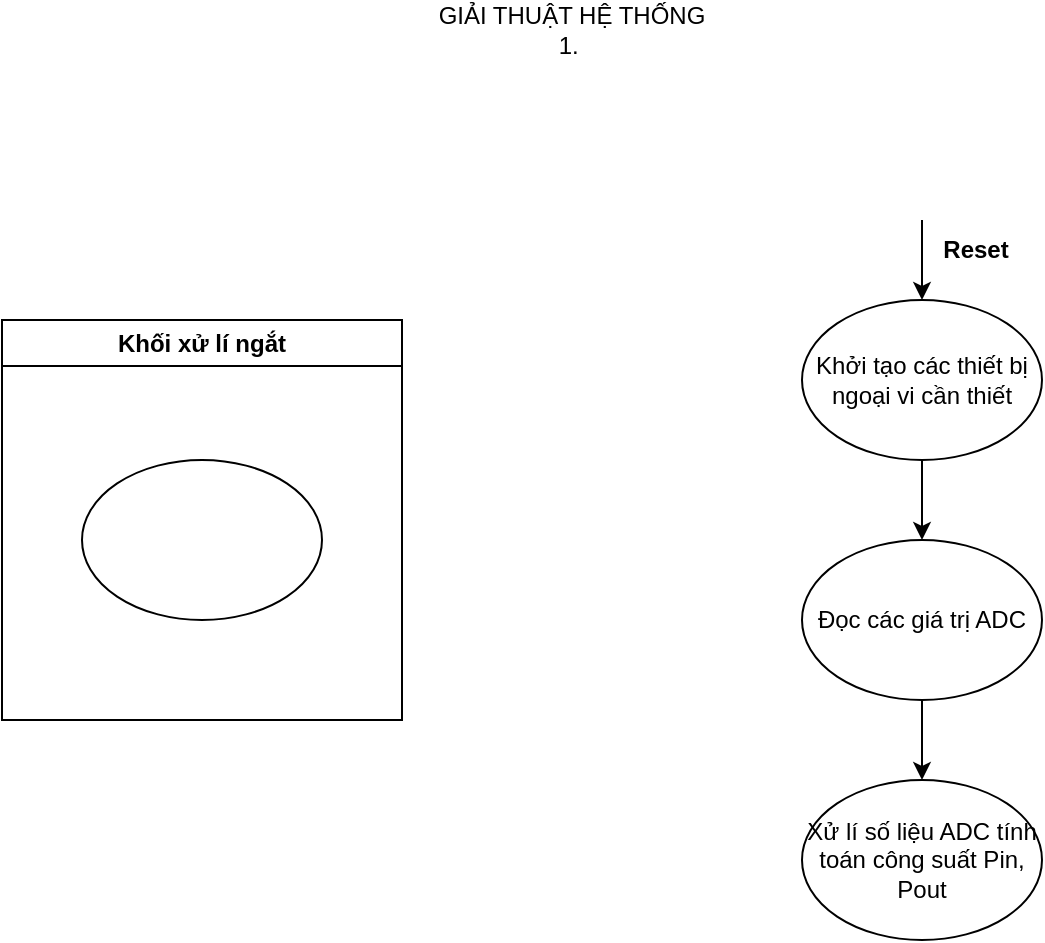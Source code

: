 <mxfile version="24.4.4" type="device">
  <diagram name="Trang-1" id="QNzVlXSFIeCX4YH0qs5_">
    <mxGraphModel dx="1458" dy="600" grid="1" gridSize="10" guides="1" tooltips="1" connect="1" arrows="1" fold="1" page="1" pageScale="1" pageWidth="827" pageHeight="1169" math="0" shadow="0">
      <root>
        <mxCell id="0" />
        <mxCell id="1" parent="0" />
        <mxCell id="c9gM8OAT63Zr5gqA5FnM-1" value="GIẢI THUẬT HỆ THỐNG&lt;div&gt;1.&amp;nbsp;&lt;/div&gt;" style="text;html=1;align=center;verticalAlign=middle;whiteSpace=wrap;rounded=0;" parent="1" vertex="1">
          <mxGeometry x="200" y="130" width="290" height="30" as="geometry" />
        </mxCell>
        <mxCell id="zfRMVuMo04ckL4am9o2B-2" value="Khối xử lí ngắt" style="swimlane;whiteSpace=wrap;html=1;" vertex="1" parent="1">
          <mxGeometry x="60" y="290" width="200" height="200" as="geometry" />
        </mxCell>
        <mxCell id="zfRMVuMo04ckL4am9o2B-4" value="" style="ellipse;whiteSpace=wrap;html=1;" vertex="1" parent="zfRMVuMo04ckL4am9o2B-2">
          <mxGeometry x="40" y="70" width="120" height="80" as="geometry" />
        </mxCell>
        <mxCell id="zfRMVuMo04ckL4am9o2B-10" style="edgeStyle=orthogonalEdgeStyle;rounded=0;orthogonalLoop=1;jettySize=auto;html=1;exitX=0.5;exitY=1;exitDx=0;exitDy=0;entryX=0.5;entryY=0;entryDx=0;entryDy=0;" edge="1" parent="1" source="zfRMVuMo04ckL4am9o2B-5" target="zfRMVuMo04ckL4am9o2B-9">
          <mxGeometry relative="1" as="geometry" />
        </mxCell>
        <mxCell id="zfRMVuMo04ckL4am9o2B-5" value="Khởi tạo các thiết bị ngoại vi cần thiết" style="ellipse;whiteSpace=wrap;html=1;" vertex="1" parent="1">
          <mxGeometry x="460" y="280" width="120" height="80" as="geometry" />
        </mxCell>
        <mxCell id="zfRMVuMo04ckL4am9o2B-7" value="" style="endArrow=classic;html=1;rounded=0;entryX=0.5;entryY=0;entryDx=0;entryDy=0;" edge="1" parent="1" target="zfRMVuMo04ckL4am9o2B-5">
          <mxGeometry width="50" height="50" relative="1" as="geometry">
            <mxPoint x="520" y="240" as="sourcePoint" />
            <mxPoint x="380" y="450" as="targetPoint" />
          </mxGeometry>
        </mxCell>
        <mxCell id="zfRMVuMo04ckL4am9o2B-8" value="Reset" style="text;html=1;align=center;verticalAlign=middle;whiteSpace=wrap;rounded=0;fontStyle=1" vertex="1" parent="1">
          <mxGeometry x="517" y="240" width="60" height="30" as="geometry" />
        </mxCell>
        <mxCell id="zfRMVuMo04ckL4am9o2B-12" style="edgeStyle=orthogonalEdgeStyle;rounded=0;orthogonalLoop=1;jettySize=auto;html=1;exitX=0.5;exitY=1;exitDx=0;exitDy=0;entryX=0.5;entryY=0;entryDx=0;entryDy=0;" edge="1" parent="1" source="zfRMVuMo04ckL4am9o2B-9" target="zfRMVuMo04ckL4am9o2B-11">
          <mxGeometry relative="1" as="geometry" />
        </mxCell>
        <mxCell id="zfRMVuMo04ckL4am9o2B-9" value="Đọc các giá trị ADC" style="ellipse;whiteSpace=wrap;html=1;" vertex="1" parent="1">
          <mxGeometry x="460" y="400" width="120" height="80" as="geometry" />
        </mxCell>
        <mxCell id="zfRMVuMo04ckL4am9o2B-11" value="Xử lí số liệu ADC tính toán công suất Pin, Pout" style="ellipse;whiteSpace=wrap;html=1;" vertex="1" parent="1">
          <mxGeometry x="460" y="520" width="120" height="80" as="geometry" />
        </mxCell>
      </root>
    </mxGraphModel>
  </diagram>
</mxfile>
